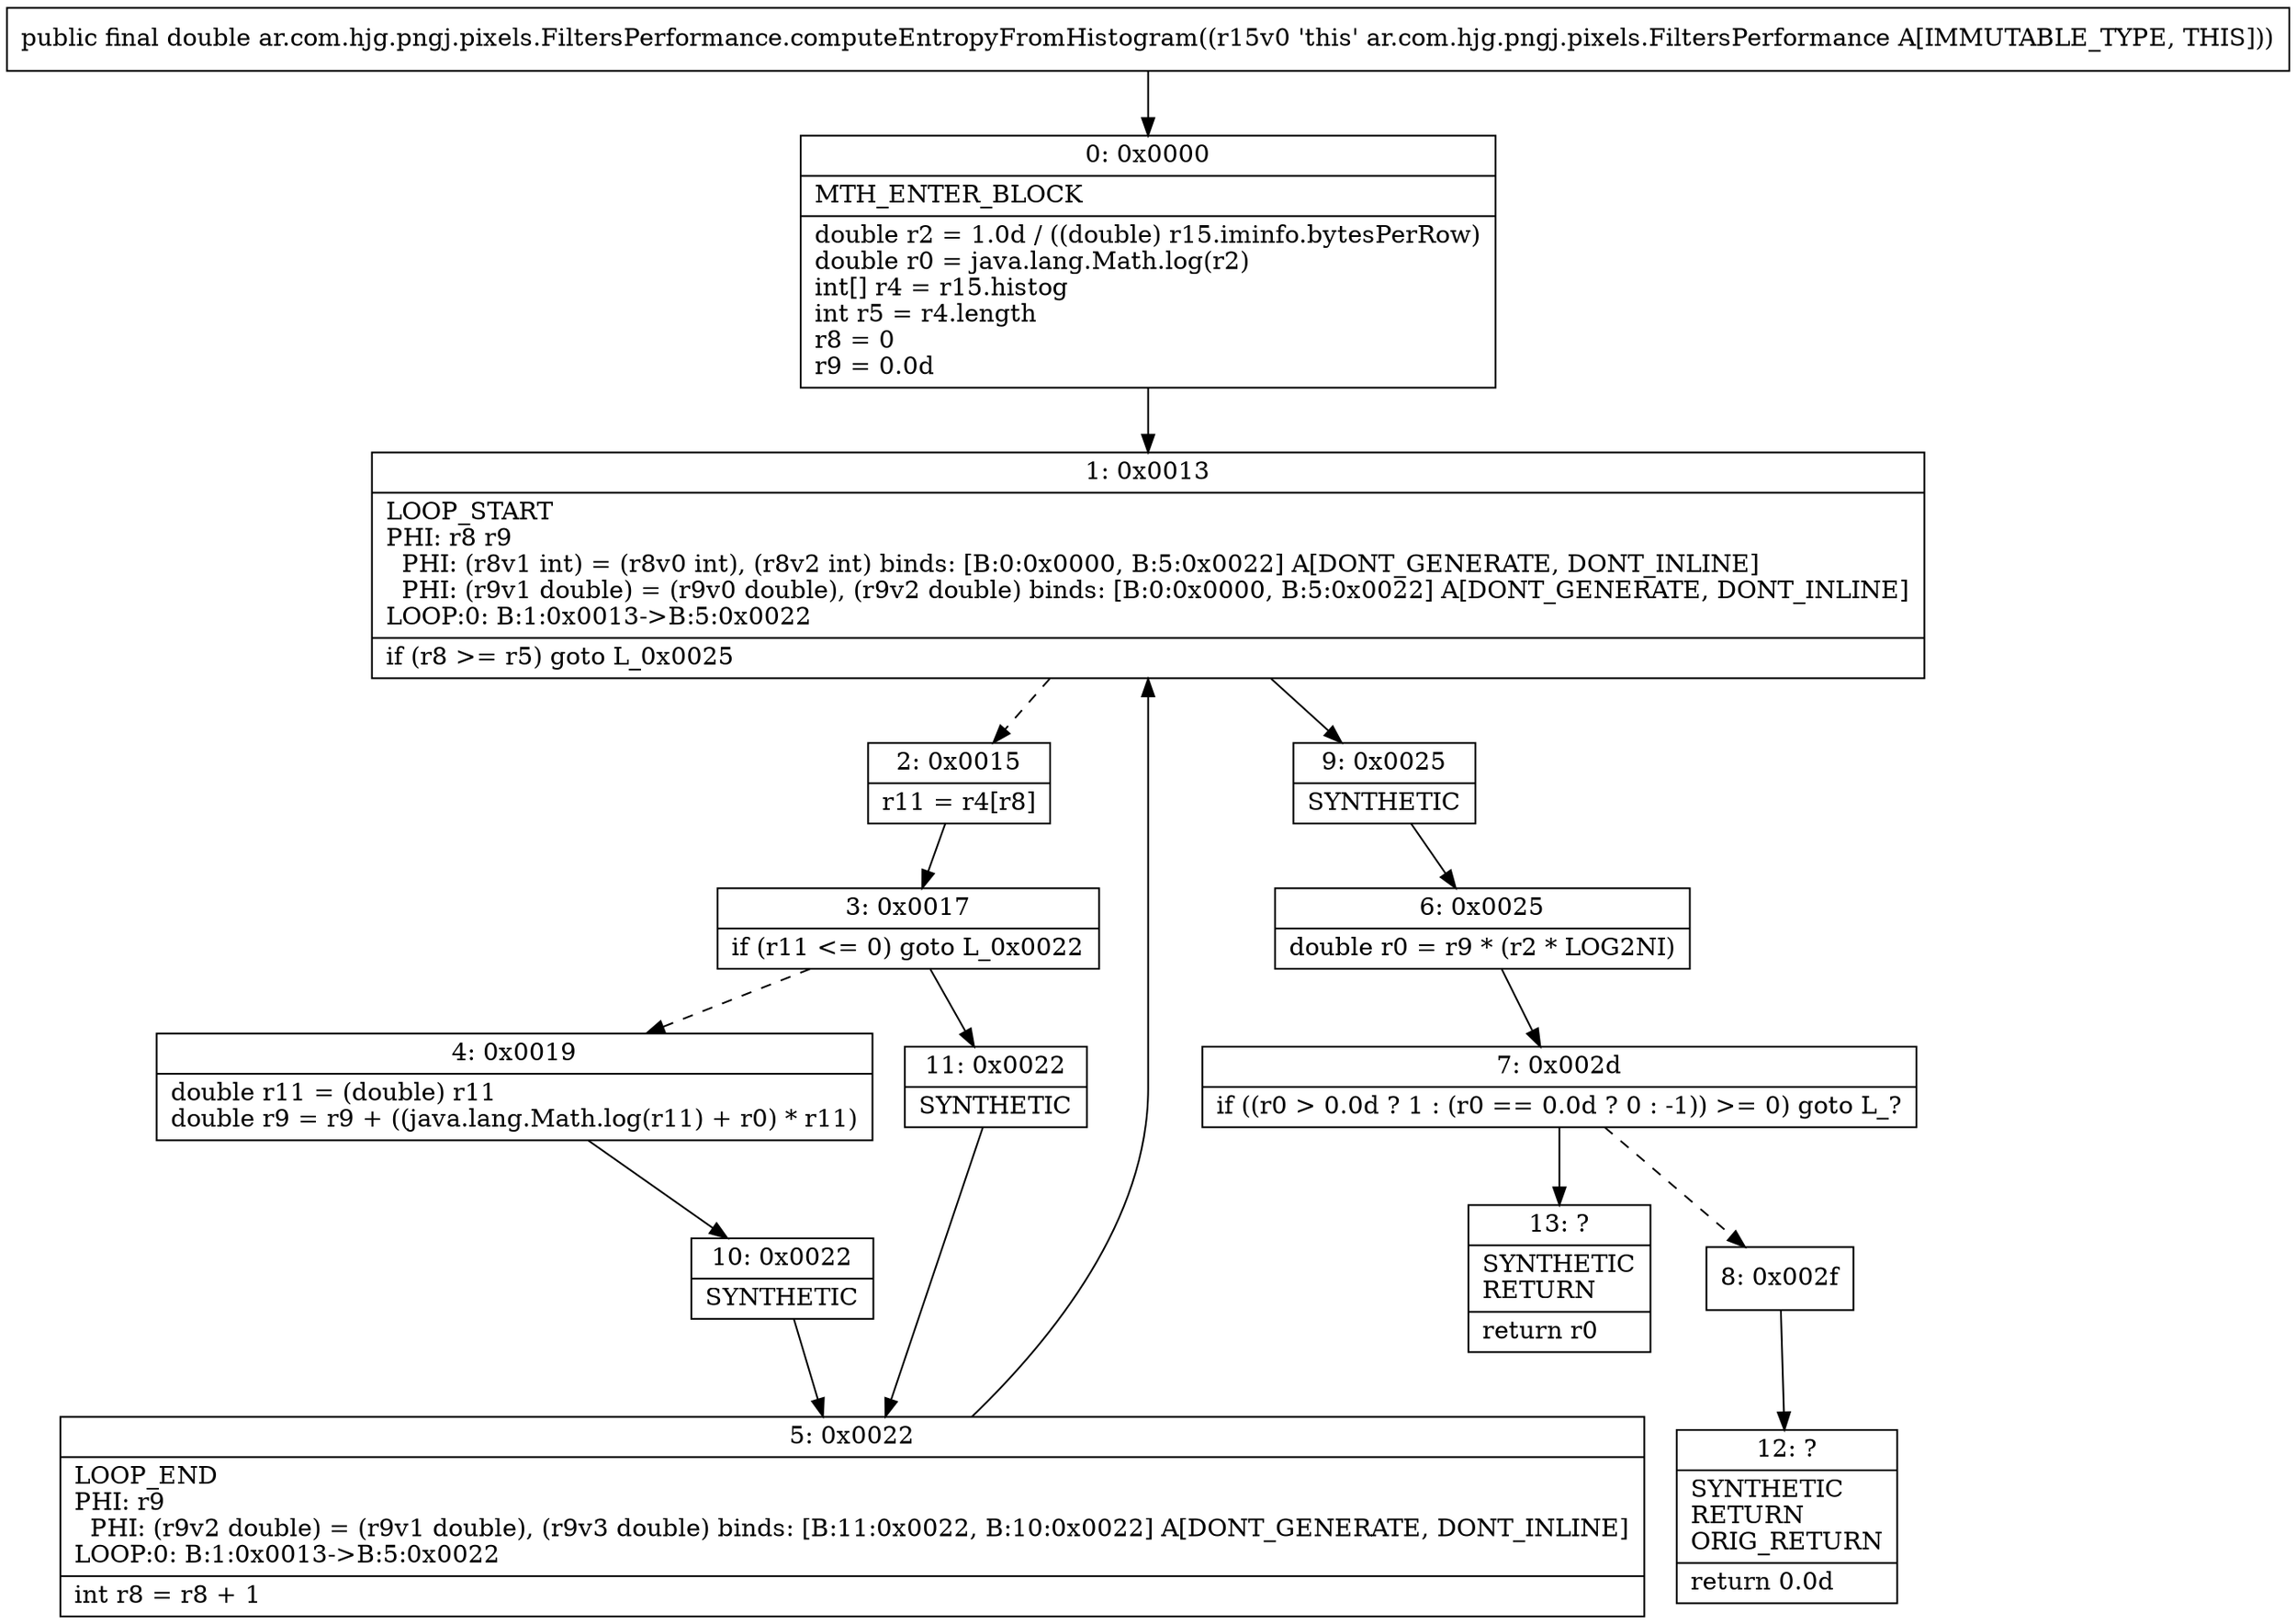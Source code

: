 digraph "CFG forar.com.hjg.pngj.pixels.FiltersPerformance.computeEntropyFromHistogram()D" {
Node_0 [shape=record,label="{0\:\ 0x0000|MTH_ENTER_BLOCK\l|double r2 = 1.0d \/ ((double) r15.iminfo.bytesPerRow)\ldouble r0 = java.lang.Math.log(r2)\lint[] r4 = r15.histog\lint r5 = r4.length\lr8 = 0\lr9 = 0.0d\l}"];
Node_1 [shape=record,label="{1\:\ 0x0013|LOOP_START\lPHI: r8 r9 \l  PHI: (r8v1 int) = (r8v0 int), (r8v2 int) binds: [B:0:0x0000, B:5:0x0022] A[DONT_GENERATE, DONT_INLINE]\l  PHI: (r9v1 double) = (r9v0 double), (r9v2 double) binds: [B:0:0x0000, B:5:0x0022] A[DONT_GENERATE, DONT_INLINE]\lLOOP:0: B:1:0x0013\-\>B:5:0x0022\l|if (r8 \>= r5) goto L_0x0025\l}"];
Node_2 [shape=record,label="{2\:\ 0x0015|r11 = r4[r8]\l}"];
Node_3 [shape=record,label="{3\:\ 0x0017|if (r11 \<= 0) goto L_0x0022\l}"];
Node_4 [shape=record,label="{4\:\ 0x0019|double r11 = (double) r11\ldouble r9 = r9 + ((java.lang.Math.log(r11) + r0) * r11)\l}"];
Node_5 [shape=record,label="{5\:\ 0x0022|LOOP_END\lPHI: r9 \l  PHI: (r9v2 double) = (r9v1 double), (r9v3 double) binds: [B:11:0x0022, B:10:0x0022] A[DONT_GENERATE, DONT_INLINE]\lLOOP:0: B:1:0x0013\-\>B:5:0x0022\l|int r8 = r8 + 1\l}"];
Node_6 [shape=record,label="{6\:\ 0x0025|double r0 = r9 * (r2 * LOG2NI)\l}"];
Node_7 [shape=record,label="{7\:\ 0x002d|if ((r0 \> 0.0d ? 1 : (r0 == 0.0d ? 0 : \-1)) \>= 0) goto L_?\l}"];
Node_8 [shape=record,label="{8\:\ 0x002f}"];
Node_9 [shape=record,label="{9\:\ 0x0025|SYNTHETIC\l}"];
Node_10 [shape=record,label="{10\:\ 0x0022|SYNTHETIC\l}"];
Node_11 [shape=record,label="{11\:\ 0x0022|SYNTHETIC\l}"];
Node_12 [shape=record,label="{12\:\ ?|SYNTHETIC\lRETURN\lORIG_RETURN\l|return 0.0d\l}"];
Node_13 [shape=record,label="{13\:\ ?|SYNTHETIC\lRETURN\l|return r0\l}"];
MethodNode[shape=record,label="{public final double ar.com.hjg.pngj.pixels.FiltersPerformance.computeEntropyFromHistogram((r15v0 'this' ar.com.hjg.pngj.pixels.FiltersPerformance A[IMMUTABLE_TYPE, THIS])) }"];
MethodNode -> Node_0;
Node_0 -> Node_1;
Node_1 -> Node_2[style=dashed];
Node_1 -> Node_9;
Node_2 -> Node_3;
Node_3 -> Node_4[style=dashed];
Node_3 -> Node_11;
Node_4 -> Node_10;
Node_5 -> Node_1;
Node_6 -> Node_7;
Node_7 -> Node_8[style=dashed];
Node_7 -> Node_13;
Node_8 -> Node_12;
Node_9 -> Node_6;
Node_10 -> Node_5;
Node_11 -> Node_5;
}

